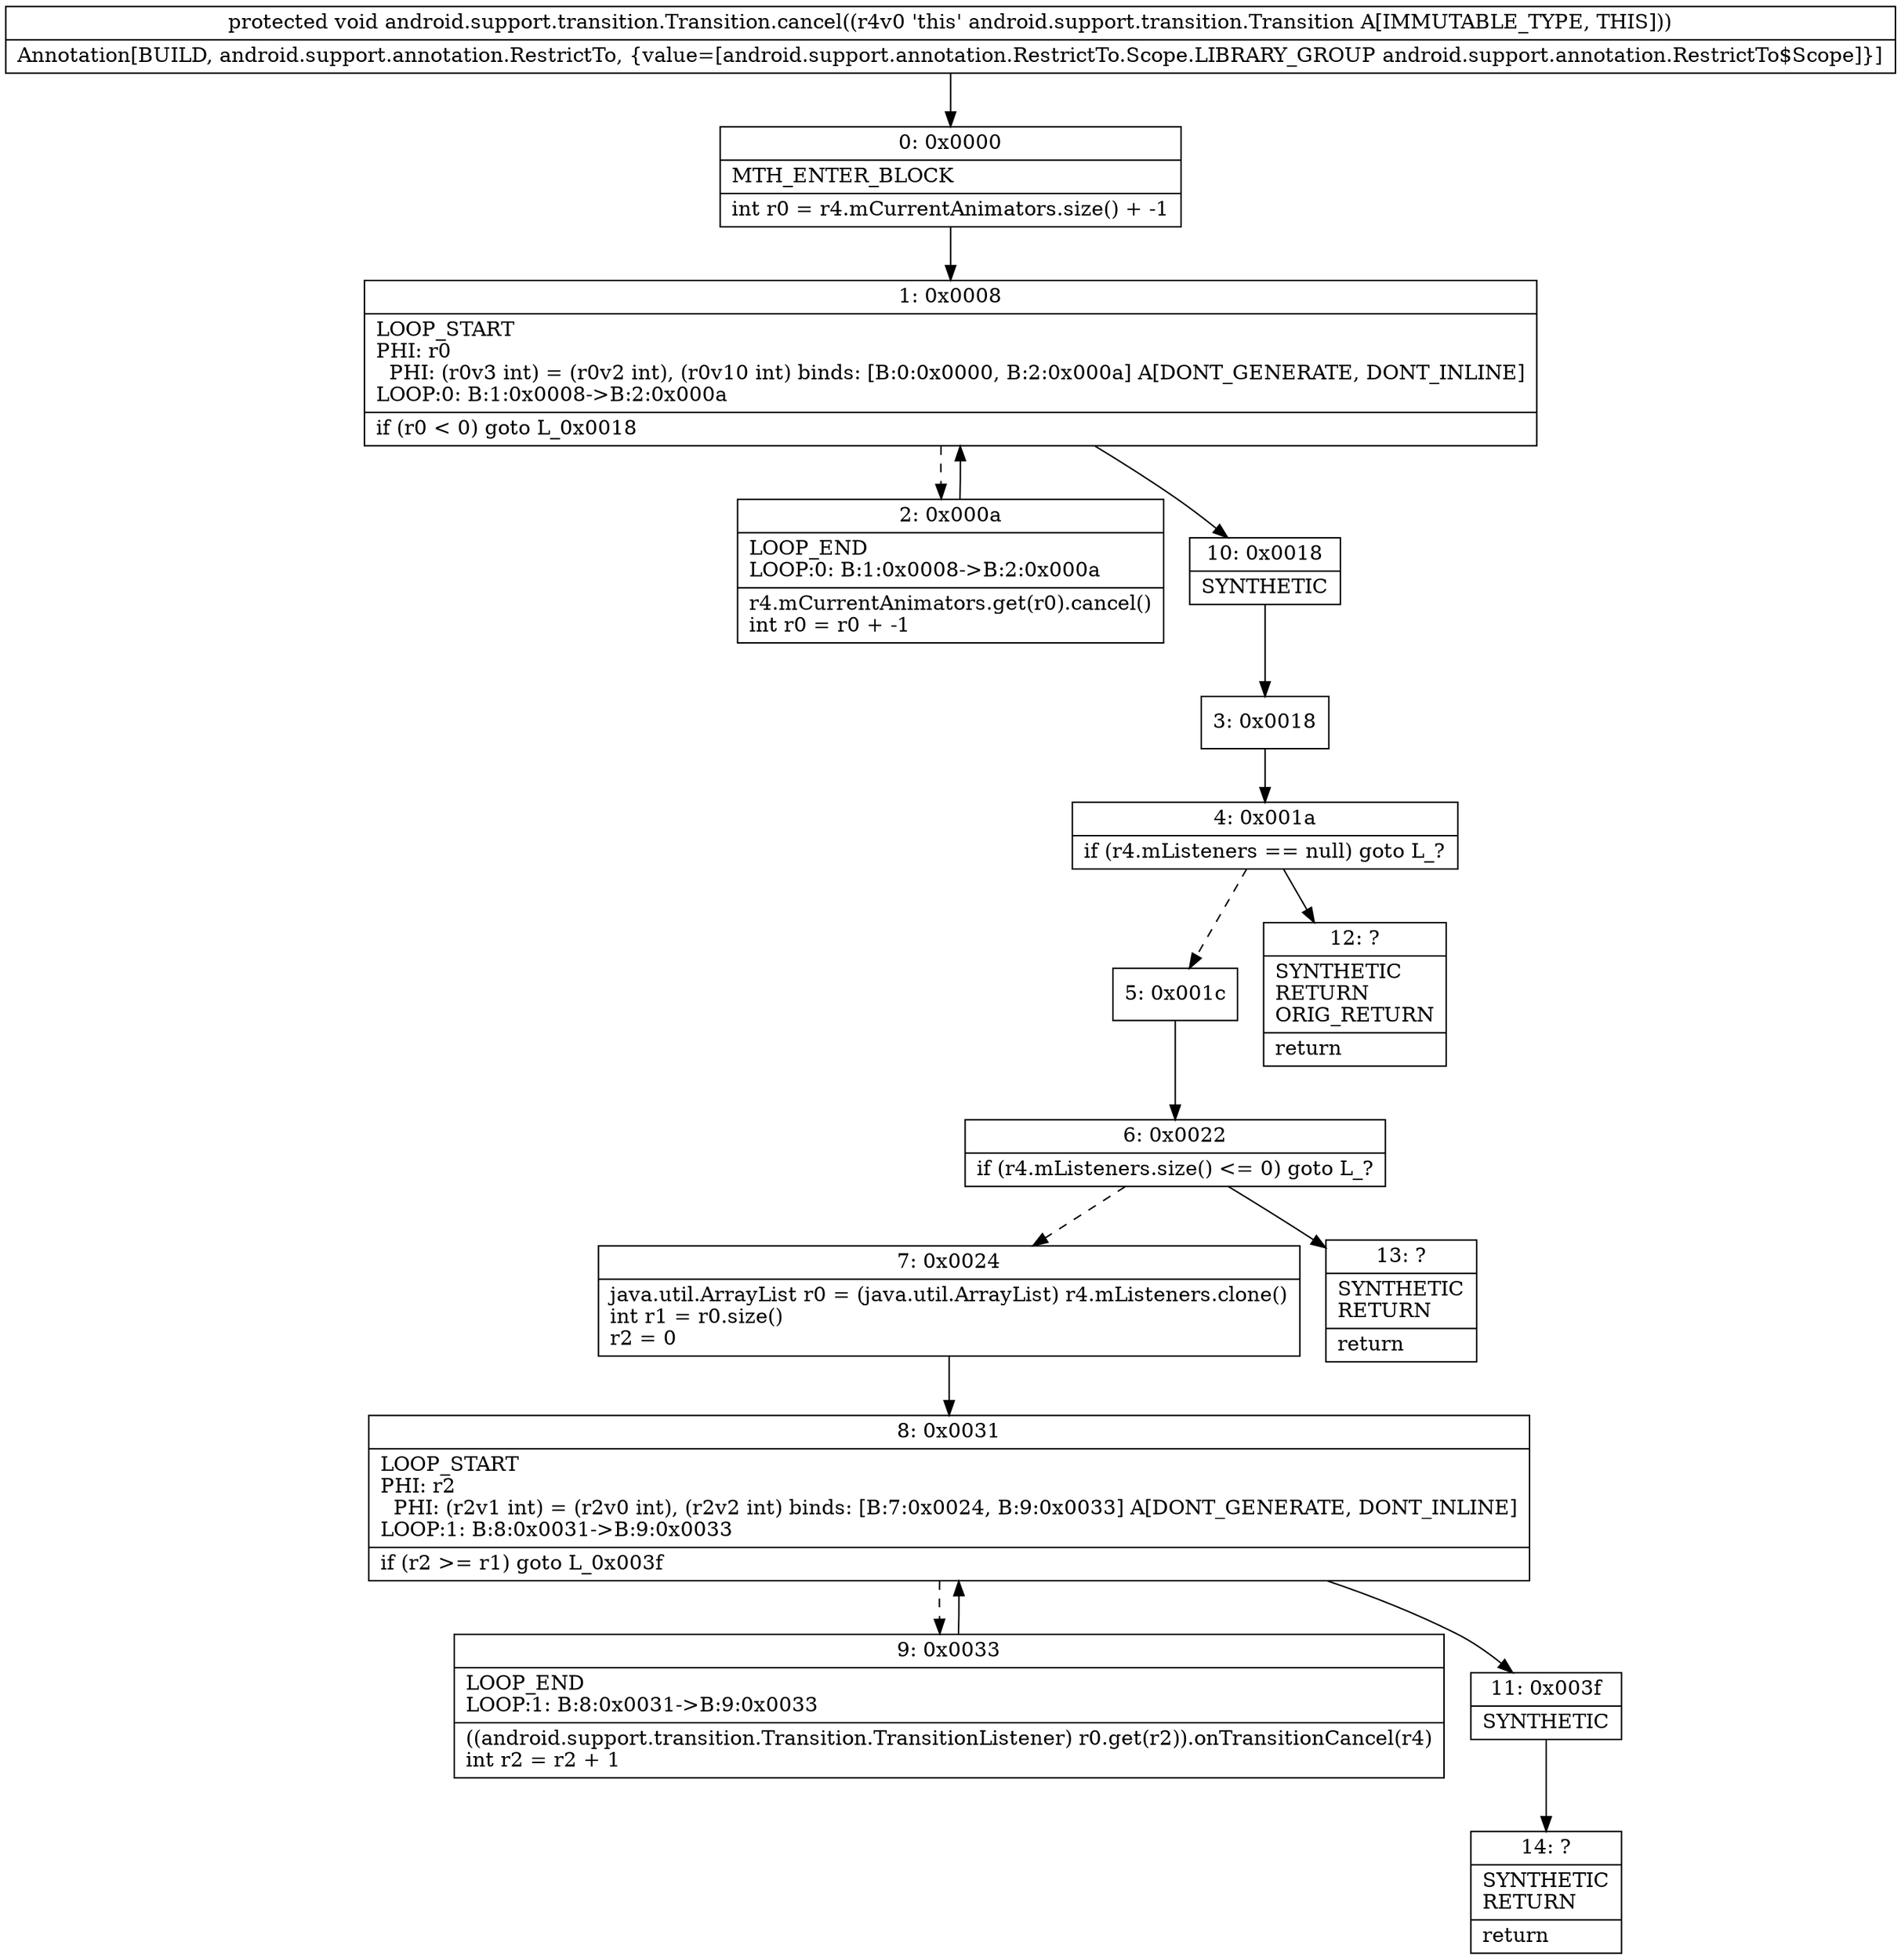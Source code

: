 digraph "CFG forandroid.support.transition.Transition.cancel()V" {
Node_0 [shape=record,label="{0\:\ 0x0000|MTH_ENTER_BLOCK\l|int r0 = r4.mCurrentAnimators.size() + \-1\l}"];
Node_1 [shape=record,label="{1\:\ 0x0008|LOOP_START\lPHI: r0 \l  PHI: (r0v3 int) = (r0v2 int), (r0v10 int) binds: [B:0:0x0000, B:2:0x000a] A[DONT_GENERATE, DONT_INLINE]\lLOOP:0: B:1:0x0008\-\>B:2:0x000a\l|if (r0 \< 0) goto L_0x0018\l}"];
Node_2 [shape=record,label="{2\:\ 0x000a|LOOP_END\lLOOP:0: B:1:0x0008\-\>B:2:0x000a\l|r4.mCurrentAnimators.get(r0).cancel()\lint r0 = r0 + \-1\l}"];
Node_3 [shape=record,label="{3\:\ 0x0018}"];
Node_4 [shape=record,label="{4\:\ 0x001a|if (r4.mListeners == null) goto L_?\l}"];
Node_5 [shape=record,label="{5\:\ 0x001c}"];
Node_6 [shape=record,label="{6\:\ 0x0022|if (r4.mListeners.size() \<= 0) goto L_?\l}"];
Node_7 [shape=record,label="{7\:\ 0x0024|java.util.ArrayList r0 = (java.util.ArrayList) r4.mListeners.clone()\lint r1 = r0.size()\lr2 = 0\l}"];
Node_8 [shape=record,label="{8\:\ 0x0031|LOOP_START\lPHI: r2 \l  PHI: (r2v1 int) = (r2v0 int), (r2v2 int) binds: [B:7:0x0024, B:9:0x0033] A[DONT_GENERATE, DONT_INLINE]\lLOOP:1: B:8:0x0031\-\>B:9:0x0033\l|if (r2 \>= r1) goto L_0x003f\l}"];
Node_9 [shape=record,label="{9\:\ 0x0033|LOOP_END\lLOOP:1: B:8:0x0031\-\>B:9:0x0033\l|((android.support.transition.Transition.TransitionListener) r0.get(r2)).onTransitionCancel(r4)\lint r2 = r2 + 1\l}"];
Node_10 [shape=record,label="{10\:\ 0x0018|SYNTHETIC\l}"];
Node_11 [shape=record,label="{11\:\ 0x003f|SYNTHETIC\l}"];
Node_12 [shape=record,label="{12\:\ ?|SYNTHETIC\lRETURN\lORIG_RETURN\l|return\l}"];
Node_13 [shape=record,label="{13\:\ ?|SYNTHETIC\lRETURN\l|return\l}"];
Node_14 [shape=record,label="{14\:\ ?|SYNTHETIC\lRETURN\l|return\l}"];
MethodNode[shape=record,label="{protected void android.support.transition.Transition.cancel((r4v0 'this' android.support.transition.Transition A[IMMUTABLE_TYPE, THIS]))  | Annotation[BUILD, android.support.annotation.RestrictTo, \{value=[android.support.annotation.RestrictTo.Scope.LIBRARY_GROUP android.support.annotation.RestrictTo$Scope]\}]\l}"];
MethodNode -> Node_0;
Node_0 -> Node_1;
Node_1 -> Node_2[style=dashed];
Node_1 -> Node_10;
Node_2 -> Node_1;
Node_3 -> Node_4;
Node_4 -> Node_5[style=dashed];
Node_4 -> Node_12;
Node_5 -> Node_6;
Node_6 -> Node_7[style=dashed];
Node_6 -> Node_13;
Node_7 -> Node_8;
Node_8 -> Node_9[style=dashed];
Node_8 -> Node_11;
Node_9 -> Node_8;
Node_10 -> Node_3;
Node_11 -> Node_14;
}

